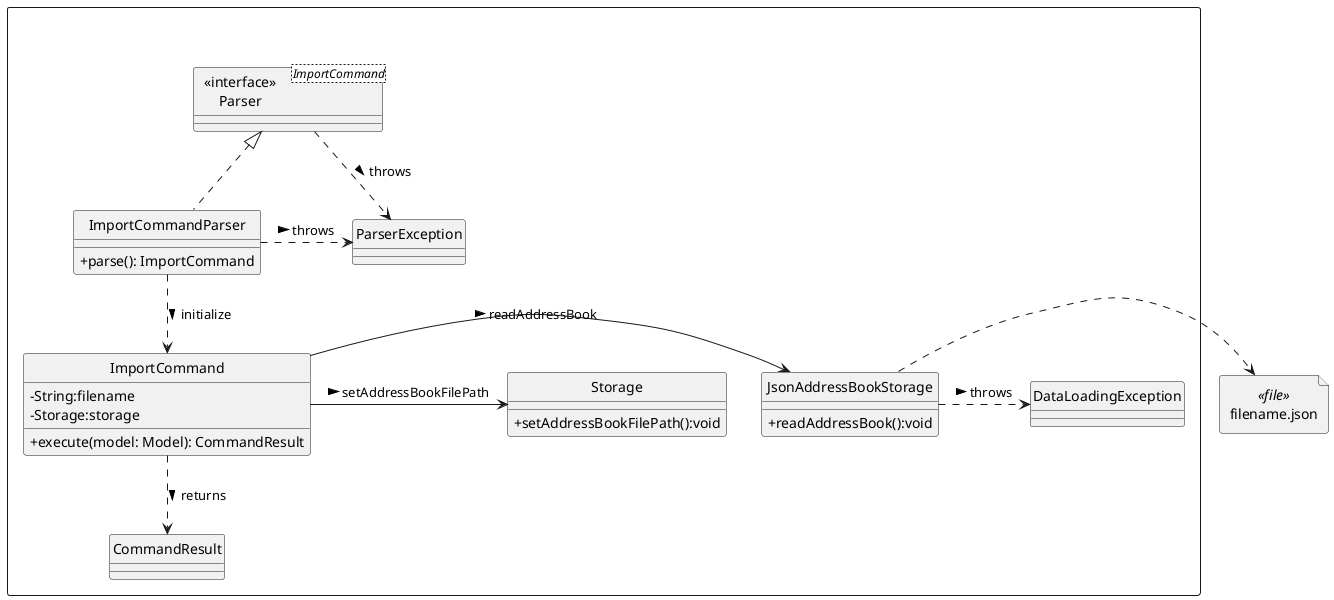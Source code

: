 @startuml
hide circle
skinparam classAttributeIconSize 0

Package " "<<Rectangle>>{
Class "  <<interface>>  \nParser" as Parser<ImportCommand>
Class ImportCommandParser {
    +parse(): ImportCommand
}
class Storage {
+setAddressBookFilePath():void
}

class JsonAddressBookStorage {
+readAddressBook():void
}



Class ParserException
Class DataLoadingException


class ImportCommand{
    -String:filename
    -Storage:storage
    +execute(model: Model): CommandResult
}
class CommandResult
}

file "filename.json" as file_icon <<file>> {
}


JsonAddressBookStorage  .right.> DataLoadingException: throws >
ImportCommandParser .up.|> Parser
Parser .right.> ParserException: throws >
ImportCommandParser .right.> ParserException: throws >

ImportCommandParser .down.> ImportCommand: initialize >
ImportCommand -right-> JsonAddressBookStorage : readAddressBook >
ImportCommand -right-> Storage : setAddressBookFilePath >

ImportCommand .down.> CommandResult: returns >
JsonAddressBookStorage .> file_icon


@enduml
